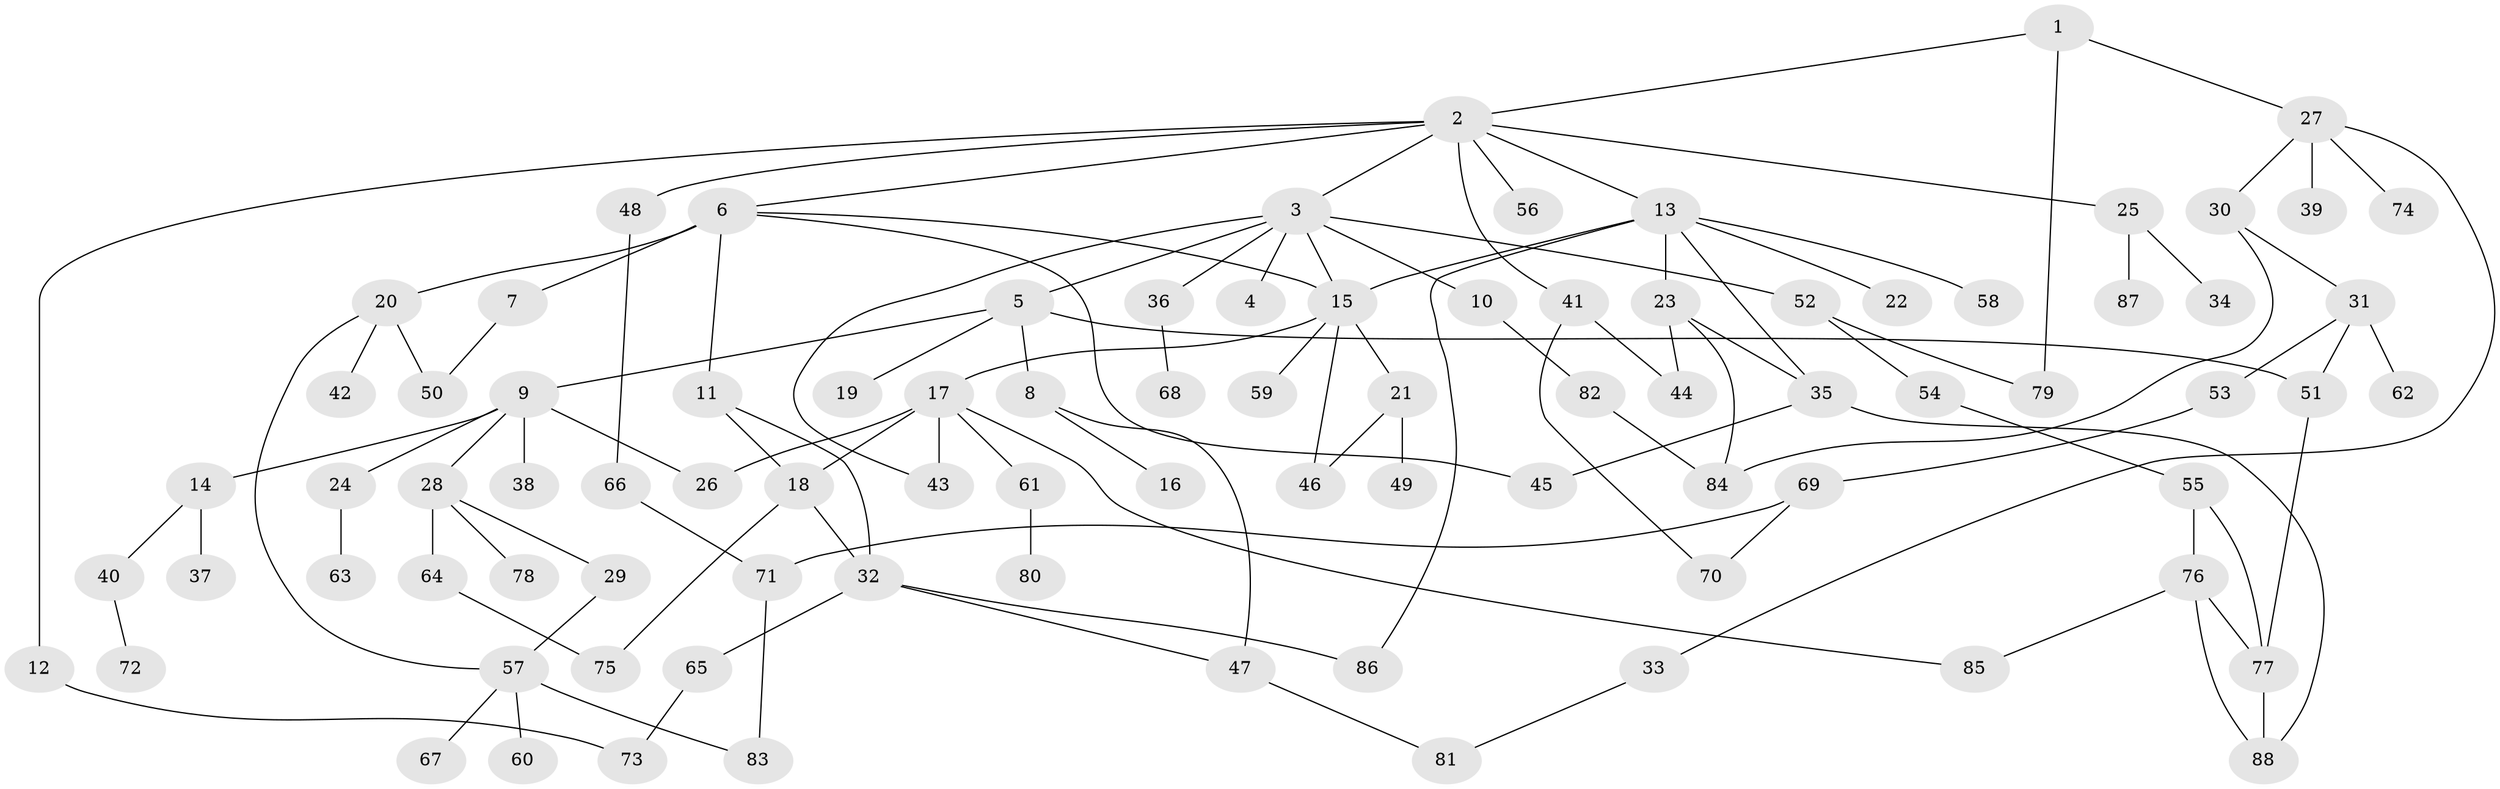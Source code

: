 // Generated by graph-tools (version 1.1) at 2025/34/03/09/25 02:34:12]
// undirected, 88 vertices, 116 edges
graph export_dot {
graph [start="1"]
  node [color=gray90,style=filled];
  1;
  2;
  3;
  4;
  5;
  6;
  7;
  8;
  9;
  10;
  11;
  12;
  13;
  14;
  15;
  16;
  17;
  18;
  19;
  20;
  21;
  22;
  23;
  24;
  25;
  26;
  27;
  28;
  29;
  30;
  31;
  32;
  33;
  34;
  35;
  36;
  37;
  38;
  39;
  40;
  41;
  42;
  43;
  44;
  45;
  46;
  47;
  48;
  49;
  50;
  51;
  52;
  53;
  54;
  55;
  56;
  57;
  58;
  59;
  60;
  61;
  62;
  63;
  64;
  65;
  66;
  67;
  68;
  69;
  70;
  71;
  72;
  73;
  74;
  75;
  76;
  77;
  78;
  79;
  80;
  81;
  82;
  83;
  84;
  85;
  86;
  87;
  88;
  1 -- 2;
  1 -- 27;
  1 -- 79;
  2 -- 3;
  2 -- 6;
  2 -- 12;
  2 -- 13;
  2 -- 25;
  2 -- 41;
  2 -- 48;
  2 -- 56;
  3 -- 4;
  3 -- 5;
  3 -- 10;
  3 -- 36;
  3 -- 43;
  3 -- 52;
  3 -- 15;
  5 -- 8;
  5 -- 9;
  5 -- 19;
  5 -- 51;
  6 -- 7;
  6 -- 11;
  6 -- 20;
  6 -- 45;
  6 -- 15;
  7 -- 50;
  8 -- 16;
  8 -- 47;
  9 -- 14;
  9 -- 24;
  9 -- 28;
  9 -- 38;
  9 -- 26;
  10 -- 82;
  11 -- 32;
  11 -- 18;
  12 -- 73;
  13 -- 15;
  13 -- 22;
  13 -- 23;
  13 -- 35;
  13 -- 58;
  13 -- 86;
  14 -- 37;
  14 -- 40;
  15 -- 17;
  15 -- 21;
  15 -- 46;
  15 -- 59;
  17 -- 18;
  17 -- 26;
  17 -- 61;
  17 -- 43;
  17 -- 85;
  18 -- 75;
  18 -- 32;
  20 -- 42;
  20 -- 50;
  20 -- 57;
  21 -- 49;
  21 -- 46;
  23 -- 84;
  23 -- 44;
  23 -- 35;
  24 -- 63;
  25 -- 34;
  25 -- 87;
  27 -- 30;
  27 -- 33;
  27 -- 39;
  27 -- 74;
  28 -- 29;
  28 -- 64;
  28 -- 78;
  29 -- 57;
  30 -- 31;
  30 -- 84;
  31 -- 53;
  31 -- 62;
  31 -- 51;
  32 -- 47;
  32 -- 65;
  32 -- 86;
  33 -- 81;
  35 -- 45;
  35 -- 88;
  36 -- 68;
  40 -- 72;
  41 -- 44;
  41 -- 70;
  47 -- 81;
  48 -- 66;
  51 -- 77;
  52 -- 54;
  52 -- 79;
  53 -- 69;
  54 -- 55;
  55 -- 76;
  55 -- 77;
  57 -- 60;
  57 -- 67;
  57 -- 83;
  61 -- 80;
  64 -- 75;
  65 -- 73;
  66 -- 71;
  69 -- 70;
  69 -- 71;
  71 -- 83;
  76 -- 77;
  76 -- 85;
  76 -- 88;
  77 -- 88;
  82 -- 84;
}
